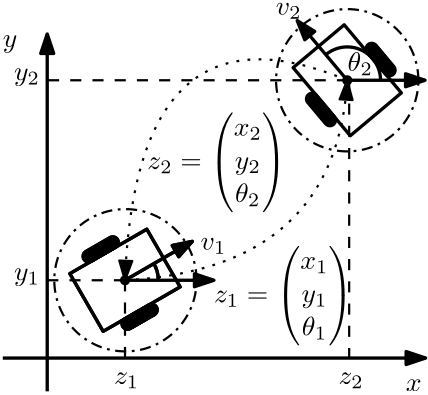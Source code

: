 <?xml version="1.0"?>
<!DOCTYPE ipe SYSTEM "ipe.dtd">
<ipe version="70212" creator="Ipe 7.2.12">
<info created="D:20190109123153" modified="D:20200311104454"/>
<preamble>\usepackage{amsmath}</preamble>
<ipestyle name="basic">
<symbol name="arrow/arc(spx)">
<path stroke="sym-stroke" fill="sym-stroke" pen="sym-pen">
0 0 m
-1 0.333 l
-1 -0.333 l
h
</path>
</symbol>
<symbol name="arrow/farc(spx)">
<path stroke="sym-stroke" fill="white" pen="sym-pen">
0 0 m
-1 0.333 l
-1 -0.333 l
h
</path>
</symbol>
<symbol name="arrow/ptarc(spx)">
<path stroke="sym-stroke" fill="sym-stroke" pen="sym-pen">
0 0 m
-1 0.333 l
-0.8 0 l
-1 -0.333 l
h
</path>
</symbol>
<symbol name="arrow/fptarc(spx)">
<path stroke="sym-stroke" fill="white" pen="sym-pen">
0 0 m
-1 0.333 l
-0.8 0 l
-1 -0.333 l
h
</path>
</symbol>
<symbol name="mark/circle(sx)" transformations="translations">
<path fill="sym-stroke">
0.6 0 0 0.6 0 0 e
0.4 0 0 0.4 0 0 e
</path>
</symbol>
<symbol name="mark/disk(sx)" transformations="translations">
<path fill="sym-stroke">
0.6 0 0 0.6 0 0 e
</path>
</symbol>
<symbol name="mark/fdisk(sfx)" transformations="translations">
<group>
<path fill="sym-fill">
0.5 0 0 0.5 0 0 e
</path>
<path fill="sym-stroke" fillrule="eofill">
0.6 0 0 0.6 0 0 e
0.4 0 0 0.4 0 0 e
</path>
</group>
</symbol>
<symbol name="mark/box(sx)" transformations="translations">
<path fill="sym-stroke" fillrule="eofill">
-0.6 -0.6 m
0.6 -0.6 l
0.6 0.6 l
-0.6 0.6 l
h
-0.4 -0.4 m
0.4 -0.4 l
0.4 0.4 l
-0.4 0.4 l
h
</path>
</symbol>
<symbol name="mark/square(sx)" transformations="translations">
<path fill="sym-stroke">
-0.6 -0.6 m
0.6 -0.6 l
0.6 0.6 l
-0.6 0.6 l
h
</path>
</symbol>
<symbol name="mark/fsquare(sfx)" transformations="translations">
<group>
<path fill="sym-fill">
-0.5 -0.5 m
0.5 -0.5 l
0.5 0.5 l
-0.5 0.5 l
h
</path>
<path fill="sym-stroke" fillrule="eofill">
-0.6 -0.6 m
0.6 -0.6 l
0.6 0.6 l
-0.6 0.6 l
h
-0.4 -0.4 m
0.4 -0.4 l
0.4 0.4 l
-0.4 0.4 l
h
</path>
</group>
</symbol>
<symbol name="mark/cross(sx)" transformations="translations">
<group>
<path fill="sym-stroke">
-0.43 -0.57 m
0.57 0.43 l
0.43 0.57 l
-0.57 -0.43 l
h
</path>
<path fill="sym-stroke">
-0.43 0.57 m
0.57 -0.43 l
0.43 -0.57 l
-0.57 0.43 l
h
</path>
</group>
</symbol>
<symbol name="arrow/fnormal(spx)">
<path stroke="sym-stroke" fill="white" pen="sym-pen">
0 0 m
-1 0.333 l
-1 -0.333 l
h
</path>
</symbol>
<symbol name="arrow/pointed(spx)">
<path stroke="sym-stroke" fill="sym-stroke" pen="sym-pen">
0 0 m
-1 0.333 l
-0.8 0 l
-1 -0.333 l
h
</path>
</symbol>
<symbol name="arrow/fpointed(spx)">
<path stroke="sym-stroke" fill="white" pen="sym-pen">
0 0 m
-1 0.333 l
-0.8 0 l
-1 -0.333 l
h
</path>
</symbol>
<symbol name="arrow/linear(spx)">
<path stroke="sym-stroke" pen="sym-pen">
-1 0.333 m
0 0 l
-1 -0.333 l
</path>
</symbol>
<symbol name="arrow/fdouble(spx)">
<path stroke="sym-stroke" fill="white" pen="sym-pen">
0 0 m
-1 0.333 l
-1 -0.333 l
h
-1 0 m
-2 0.333 l
-2 -0.333 l
h
</path>
</symbol>
<symbol name="arrow/double(spx)">
<path stroke="sym-stroke" fill="sym-stroke" pen="sym-pen">
0 0 m
-1 0.333 l
-1 -0.333 l
h
-1 0 m
-2 0.333 l
-2 -0.333 l
h
</path>
</symbol>
<pen name="heavier" value="0.8"/>
<pen name="fat" value="1.2"/>
<pen name="ultrafat" value="2"/>
<symbolsize name="large" value="5"/>
<symbolsize name="small" value="2"/>
<symbolsize name="tiny" value="1.1"/>
<arrowsize name="large" value="10"/>
<arrowsize name="small" value="5"/>
<arrowsize name="tiny" value="3"/>
<color name="red" value="1 0 0"/>
<color name="green" value="0 1 0"/>
<color name="blue" value="0 0 1"/>
<color name="yellow" value="1 1 0"/>
<color name="orange" value="1 0.647 0"/>
<color name="gold" value="1 0.843 0"/>
<color name="purple" value="0.627 0.125 0.941"/>
<color name="gray" value="0.745"/>
<color name="brown" value="0.647 0.165 0.165"/>
<color name="navy" value="0 0 0.502"/>
<color name="pink" value="1 0.753 0.796"/>
<color name="seagreen" value="0.18 0.545 0.341"/>
<color name="turquoise" value="0.251 0.878 0.816"/>
<color name="violet" value="0.933 0.51 0.933"/>
<color name="darkblue" value="0 0 0.545"/>
<color name="darkcyan" value="0 0.545 0.545"/>
<color name="darkgray" value="0.663"/>
<color name="darkgreen" value="0 0.392 0"/>
<color name="darkmagenta" value="0.545 0 0.545"/>
<color name="darkorange" value="1 0.549 0"/>
<color name="darkred" value="0.545 0 0"/>
<color name="lightblue" value="0.678 0.847 0.902"/>
<color name="lightcyan" value="0.878 1 1"/>
<color name="lightgray" value="0.827"/>
<color name="lightgreen" value="0.565 0.933 0.565"/>
<color name="lightyellow" value="1 1 0.878"/>
<dashstyle name="dashed" value="[4] 0"/>
<dashstyle name="dotted" value="[1 3] 0"/>
<dashstyle name="dash dotted" value="[4 2 1 2] 0"/>
<dashstyle name="dash dot dotted" value="[4 2 1 2 1 2] 0"/>
<textsize name="large" value="\large"/>
<textsize name="small" value="\small"/>
<textsize name="tiny" value="\tiny"/>
<textsize name="Large" value="\Large"/>
<textsize name="LARGE" value="\LARGE"/>
<textsize name="huge" value="\huge"/>
<textsize name="Huge" value="\Huge"/>
<textsize name="footnote" value="\footnotesize"/>
<textstyle name="center" begin="\begin{center}" end="\end{center}"/>
<textstyle name="itemize" begin="\begin{itemize}" end="\end{itemize}"/>
<textstyle name="item" begin="\begin{itemize}\item{}" end="\end{itemize}"/>
<gridsize name="4 pts" value="4"/>
<gridsize name="8 pts (~3 mm)" value="8"/>
<gridsize name="16 pts (~6 mm)" value="16"/>
<gridsize name="32 pts (~12 mm)" value="32"/>
<gridsize name="10 pts (~3.5 mm)" value="10"/>
<gridsize name="20 pts (~7 mm)" value="20"/>
<gridsize name="14 pts (~5 mm)" value="14"/>
<gridsize name="28 pts (~10 mm)" value="28"/>
<gridsize name="56 pts (~20 mm)" value="56"/>
<anglesize name="90 deg" value="90"/>
<anglesize name="60 deg" value="60"/>
<anglesize name="45 deg" value="45"/>
<anglesize name="30 deg" value="30"/>
<anglesize name="22.5 deg" value="22.5"/>
<opacity name="10%" value="0.1"/>
<opacity name="30%" value="0.3"/>
<opacity name="50%" value="0.5"/>
<opacity name="75%" value="0.75"/>
<tiling name="falling" angle="-60" step="4" width="1"/>
<tiling name="rising" angle="30" step="4" width="1"/>
</ipestyle>
<page>
<layer name="alpha"/>
<view layers="alpha" active="alpha"/>
<path layer="alpha" matrix="1 0 0 1.34001 0 -201.599" stroke="black" pen="fat" arrow="normal/normal">
192 640 m
192 736 l
</path>
<path matrix="1.05698 0 0 1 -10.0287 12" stroke="black" pen="fat" arrow="normal/normal">
176 656 m
320 656 l
</path>
<path matrix="0.866025 0.5 -0.5 0.866025 366.145 -37.1492" stroke="black" pen="fat">
224 720 m
224 696 l
256 696 l
256 720 l
h
</path>
<path matrix="0.866025 0.5 -0.5 0.866025 366.145 -37.1492" stroke="black" pen="fat" arrow="normal/normal">
240 708 m
268 708 l
</path>
<path matrix="-0.25 0.433013 -0.433013 -0.25 588.09 788.43" stroke="black" fill="black" pen="fat">
240 724 m
4 0 0 -4 236 724 232 724 a
</path>
<path matrix="0.25 -0.433013 0.433013 0.25 -165.572 625.812" stroke="black" fill="black" pen="fat">
240 724 m
4 0 0 -4 236 724 232 724 a
</path>
<path matrix="0.866025 0.5 -0.5 0.866025 366.145 -37.1492" stroke="black" fill="black" pen="fat">
232.965 724.013 m
243.085 724.003 l
</path>
<path matrix="0.866025 0.5 -0.5 0.866025 368.113 -40.6365" stroke="black" fill="black" pen="fat">
232.965 724.013 m
243.085 724.003 l
</path>
<path matrix="0.866025 0.5 -0.5 0.866025 366.145 -37.1492" stroke="black" fill="black" pen="fat">
233.005 723.804 m
233.005 720.073 l
243.106 720.073 l
243.106 723.804 l
h
</path>
<path matrix="-0.25 0.433013 -0.433013 -0.25 602.09 764.181" stroke="black" fill="black" pen="fat">
240 724 m
4 0 0 -4 236 724 232 724 a
</path>
<path matrix="0.25 -0.433013 0.433013 0.25 -151.572 601.563" stroke="black" fill="black" pen="fat">
240 724 m
4 0 0 -4 236 724 232 724 a
</path>
<path matrix="0.866025 0.5 -0.5 0.866025 380.145 -61.3979" stroke="black" fill="black" pen="fat">
232.965 724.013 m
243.085 724.003 l
</path>
<path matrix="0.866025 0.5 -0.5 0.866025 382.113 -64.8852" stroke="black" fill="black" pen="fat">
232.965 724.013 m
243.085 724.003 l
</path>
<path matrix="0.866025 0.5 -0.5 0.866025 380.145 -61.3979" stroke="black" fill="black" pen="fat">
233.005 723.804 m
233.005 720.073 l
243.106 720.073 l
243.106 723.804 l
h
</path>
<text matrix="0.865385 0 0 1 61.4615 8" transformations="translations" pos="300 648" stroke="black" type="label" width="5.694" height="4.289" depth="0" valign="baseline" style="math">x</text>
<text matrix="1 0 0 1 -4 24" transformations="translations" pos="180 756" stroke="black" type="label" width="5.242" height="4.297" depth="1.93" valign="baseline" style="math">y</text>
<path matrix="1 0 0 1 -20 -8" stroke="black" pen="fat">
252 704 m
12 0 0 12 240 704 250.391 710.001 a
</path>
<text matrix="-0.150272 0.984808 -0.852237 -0.173648 930.4 661.27" transformations="translations" pos="260 724" stroke="black" type="label" width="9.298" height="4.294" depth="1.49" valign="baseline" style="math">v_2</text>
<path matrix="0.866025 0.5 -0.5 0.866025 366.145 -37.1492" stroke="black" pen="fat">
224 720 m
224 696 l
256 696 l
256 720 l
h
</path>
<path matrix="0.866025 0.5 -0.5 0.866025 366.145 -37.1492" stroke="black" pen="fat" arrow="normal/normal">
240 708 m
268 708 l
</path>
<path matrix="-0.25 0.433013 -0.433013 -0.25 588.09 788.43" stroke="black" fill="black" pen="fat">
240 724 m
4 0 0 -4 236 724 232 724 a
</path>
<path matrix="0.25 -0.433013 0.433013 0.25 -165.572 625.812" stroke="black" fill="black" pen="fat">
240 724 m
4 0 0 -4 236 724 232 724 a
</path>
<path matrix="0.866025 0.5 -0.5 0.866025 366.145 -37.1492" stroke="black" fill="black" pen="fat">
232.965 724.013 m
243.085 724.003 l
</path>
<path matrix="0.866025 0.5 -0.5 0.866025 368.113 -40.6365" stroke="black" fill="black" pen="fat">
232.965 724.013 m
243.085 724.003 l
</path>
<path matrix="0.866025 0.5 -0.5 0.866025 366.145 -37.1492" stroke="black" fill="black" pen="fat">
233.005 723.804 m
233.005 720.073 l
243.106 720.073 l
243.106 723.804 l
h
</path>
<path matrix="-0.25 0.433013 -0.433013 -0.25 602.09 764.181" stroke="black" fill="black" pen="fat">
240 724 m
4 0 0 -4 236 724 232 724 a
</path>
<path matrix="0.25 -0.433013 0.433013 0.25 -151.572 601.563" stroke="black" fill="black" pen="fat">
240 724 m
4 0 0 -4 236 724 232 724 a
</path>
<path matrix="0.866025 0.5 -0.5 0.866025 380.145 -61.3979" stroke="black" fill="black" pen="fat">
232.965 724.013 m
243.085 724.003 l
</path>
<path matrix="0.866025 0.5 -0.5 0.866025 382.113 -64.8852" stroke="black" fill="black" pen="fat">
232.965 724.013 m
243.085 724.003 l
</path>
<path matrix="0.866025 0.5 -0.5 0.866025 380.145 -61.3979" stroke="black" fill="black" pen="fat">
233.005 723.804 m
233.005 720.073 l
243.106 720.073 l
243.106 723.804 l
h
</path>
<text matrix="1 0 0 1 -12.8157 -17.004" transformations="translations" pos="260 724" stroke="black" type="label" width="9.298" height="4.294" depth="1.49" valign="baseline" style="math">v_1</text>
<path matrix="0.8 0 0 1 28 -8" stroke="black" pen="fat" arrow="normal/normal">
240 704 m
280 704 l
</path>
<path matrix="1 0 0 1 -20 -8" stroke="black" pen="fat">
252 704 m
12 0 0 12 240 704 250.391 710.001 a
</path>
<path matrix="1 0 0 0.416663 0 392.669" stroke="black" dash="dashed" pen="heavier">
220 728 m
220 656 l
</path>
<path matrix="1 0 0 1 0 -32" stroke="black" dash="dashed" pen="heavier">
220 728 m
192 728 l
</path>
<path matrix="0.865385 0 0 2.08333 -3.91292 -699.042" stroke="black" dash="dashed" pen="heavier">
352 704 m
352 656 l
</path>
<path matrix="0.694638 0 0 1 55.7687 64" stroke="black" dash="dashed" pen="heavier">
352 704 m
192 704 l
</path>
<text matrix="1 0 0 1 0 -60" transformations="translations" pos="180 756" stroke="black" type="label" width="9.354" height="4.297" depth="1.93" valign="baseline" style="math">y_1</text>
<text matrix="1 0 0 1 0 12" transformations="translations" pos="180 756" stroke="black" type="label" width="9.354" height="4.297" depth="1.93" valign="baseline" style="math">y_2</text>
<text matrix="1 0 0 1 36 -96" transformations="translations" pos="180 756" stroke="black" type="label" width="9.102" height="4.294" depth="1.49" valign="center" style="math">z_1</text>
<text matrix="0.865385 0 0 1 141.077 -96" transformations="translations" pos="180 756" stroke="black" type="label" width="9.102" height="4.294" depth="1.49" valign="center" style="math">z_2</text>
<text matrix="1 0 0 1 32 -72" transformations="translations" pos="220 760" stroke="black" type="label" width="49.984" height="20.406" depth="15.46" valign="baseline" style="math">z_1 =
\begin{pmatrix}
x_1 \\ 
y_1 \\ 
\theta_1
\end{pmatrix}</text>
<path matrix="-0.642788 0.766044 -0.766044 -0.642788 996.63 1039.24" stroke="black" pen="fat">
224 720 m
224 696 l
256 696 l
256 720 l
h
</path>
<path matrix="-0.642788 0.766044 -0.766044 -0.642788 996.63 1039.24" stroke="black" pen="fat" arrow="normal/normal">
240 708 m
268 708 l
</path>
<path matrix="-0.383023 -0.321394 0.321394 -0.383023 145.052 1114.45" stroke="black" fill="black" pen="fat">
240 724 m
4 0 0 -4 236 724 232 724 a
</path>
<path matrix="0.383023 0.321394 -0.321394 0.383023 436.071 400.478" stroke="black" fill="black" pen="fat">
240 724 m
4 0 0 -4 236 724 232 724 a
</path>
<path matrix="-0.642788 0.766044 -0.766044 -0.642788 996.63 1039.24" stroke="black" fill="black" pen="fat">
232.965 724.013 m
243.085 724.003 l
</path>
<path matrix="-0.642788 0.766044 -0.766044 -0.642788 999.72 1041.78" stroke="black" fill="black" pen="fat">
232.965 724.013 m
243.085 724.003 l
</path>
<path matrix="-0.642788 0.766044 -0.766044 -0.642788 996.63 1039.24" stroke="black" fill="black" pen="fat">
233.005 723.804 m
233.005 720.073 l
243.106 720.073 l
243.106 723.804 l
h
</path>
<path matrix="-0.383023 -0.321394 0.321394 -0.383023 166.501 1132.45" stroke="black" fill="black" pen="fat">
240 724 m
4 0 0 -4 236 724 232 724 a
</path>
<path matrix="0.383023 0.321394 -0.321394 0.383023 457.521 418.476" stroke="black" fill="black" pen="fat">
240 724 m
4 0 0 -4 236 724 232 724 a
</path>
<path matrix="-0.642788 0.766044 -0.766044 -0.642788 1018.08 1057.24" stroke="black" fill="black" pen="fat">
232.965 724.013 m
243.085 724.003 l
</path>
<path matrix="-0.642788 0.766044 -0.766044 -0.642788 1021.17 1059.78" stroke="black" fill="black" pen="fat">
232.965 724.013 m
243.085 724.003 l
</path>
<path matrix="-0.642788 0.766044 -0.766044 -0.642788 1018.08 1057.24" stroke="black" fill="black" pen="fat">
233.005 723.804 m
233.005 720.073 l
243.106 720.073 l
243.106 723.804 l
h
</path>
<text matrix="-0.173648 0.984808 -0.984808 -0.173648 1032.49 648.631" transformations="translations" pos="248 700" stroke="black" type="label" width="9.146" height="6.923" depth="1.49" valign="baseline" style="math">\theta_2</text>
<text matrix="1 0 0 1 8.03043 -24" transformations="translations" pos="220 760" stroke="black" type="label" width="49.984" height="20.406" depth="15.46" valign="baseline" style="math">z_2 =
\begin{pmatrix}
x_2 \\ 
y_2 \\ 
\theta_2
\end{pmatrix}</text>
<path matrix="0.7 0 0 1 132 64" stroke="black" pen="fat" arrow="normal/normal">
240 704 m
280 704 l
</path>
<path matrix="1 0 0 1 -52 64" stroke="black" pen="fat">
364 704 m
12 0 0 12 352 704 344.285 713.191 a
</path>
<path matrix="1 0 0 1 -16 64" stroke="black" dash="dash dotted" pen="heavier">
25.6125 0 0 25.6125 316 704 e
</path>
<path matrix="1 0 0 1 -95.8455 -8" stroke="black" dash="dash dotted" pen="heavier">
25.6125 0 0 25.6125 316 704 e
</path>
<path stroke="black" dash="dotted" pen="heavier" arrow="normal/normal">
220 696 m
296 700
300 768 c
</path>
<path stroke="black" dash="dotted" pen="heavier" arrow="normal/normal">
300 768 m
224 800
220 696 c
</path>
<use name="mark/disk(sx)" pos="300 768" size="normal" stroke="black"/>
<use name="mark/disk(sx)" pos="220 696" size="normal" stroke="black"/>
</page>
</ipe>
